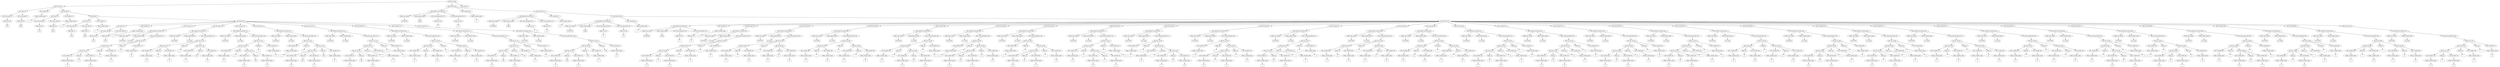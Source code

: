 /*
 * AST in dot format generated by phc -- the PHP compiler
 */

digraph AST {
node_0 [label="AST_php_script"];
node_1 [label="AST_foreach (3)"];
node_2 [label="AST_array (3)"];
node_3 [label="AST_array_elem (3)"];
node_4 [label="Token_bool (3)"];
node_5 [label="true", shape=box]
node_4 -> node_5;
node_3 -> node_4;
node_6 [label="AST_array_elem (3)"];
node_7 [label="Token_bool (3)"];
node_8 [label="false", shape=box]
node_7 -> node_8;
node_6 -> node_7;
node_2 -> node_6;
node_2 -> node_3;
node_9 [label="AST_variable (3)"];
node_10 [label="Token_variable_name"];
node_11 [label="a", shape=box]
node_10 -> node_11;
node_9 -> node_10;
node_12 [label="AST_foreach (5)"];
node_13 [label="AST_array (5)"];
node_14 [label="AST_array_elem (5)"];
node_15 [label="Token_bool (5)"];
node_16 [label="true", shape=box]
node_15 -> node_16;
node_14 -> node_15;
node_17 [label="AST_array_elem (5)"];
node_18 [label="Token_bool (5)"];
node_19 [label="false", shape=box]
node_18 -> node_19;
node_17 -> node_18;
node_13 -> node_17;
node_13 -> node_14;
node_20 [label="AST_variable (5)"];
node_21 [label="Token_variable_name"];
node_22 [label="b", shape=box]
node_21 -> node_22;
node_20 -> node_21;
node_23 [label="AST_foreach (7)"];
node_24 [label="AST_array (7)"];
node_25 [label="AST_array_elem (7)"];
node_26 [label="Token_bool (7)"];
node_27 [label="true", shape=box]
node_26 -> node_27;
node_25 -> node_26;
node_28 [label="AST_array_elem (7)"];
node_29 [label="Token_bool (7)"];
node_30 [label="false", shape=box]
node_29 -> node_30;
node_28 -> node_29;
node_24 -> node_28;
node_24 -> node_25;
node_31 [label="AST_variable (7)"];
node_32 [label="Token_variable_name"];
node_33 [label="c", shape=box]
node_32 -> node_33;
node_31 -> node_32;
node_34 [label="AST_foreach (9)"];
node_35 [label="AST_array (9)"];
node_36 [label="AST_array_elem (9)"];
node_37 [label="Token_bool (9)"];
node_38 [label="true", shape=box]
node_37 -> node_38;
node_36 -> node_37;
node_39 [label="AST_array_elem (9)"];
node_40 [label="Token_bool (9)"];
node_41 [label="false", shape=box]
node_40 -> node_41;
node_39 -> node_40;
node_35 -> node_39;
node_35 -> node_36;
node_42 [label="AST_variable (9)"];
node_43 [label="Token_variable_name"];
node_44 [label="d", shape=box]
node_43 -> node_44;
node_42 -> node_43;
node_45 [label="AST_eval_expr (11)"];
node_46 [label="AST_method_invocation (11)"];
node_47 [label="Token_class_name"];
node_48 [label="%STDLIB%", shape=box]
node_47 -> node_48;
node_49 [label="Token_method_name"];
node_50 [label="var_dump", shape=box]
node_49 -> node_50;
node_51 [label="AST_actual_parameter (11)"];
node_52 [label="AST_bin_op (11)"];
node_53 [label="AST_bin_op (11)"];
node_54 [label="AST_bin_op (11)"];
node_55 [label="AST_variable (11)"];
node_56 [label="Token_variable_name"];
node_57 [label="a", shape=box]
node_56 -> node_57;
node_55 -> node_56;
node_58 [label="Token_op"];
node_59 [label="||", shape=box]
node_58 -> node_59;
node_60 [label="AST_variable (11)"];
node_61 [label="Token_variable_name"];
node_62 [label="b", shape=box]
node_61 -> node_62;
node_60 -> node_61;
node_54 -> node_60;
node_54 -> node_58;
node_54 -> node_55;
node_63 [label="Token_op"];
node_64 [label="||", shape=box]
node_63 -> node_64;
node_65 [label="AST_variable (11)"];
node_66 [label="Token_variable_name"];
node_67 [label="c", shape=box]
node_66 -> node_67;
node_65 -> node_66;
node_53 -> node_65;
node_53 -> node_63;
node_53 -> node_54;
node_68 [label="Token_op"];
node_69 [label="||", shape=box]
node_68 -> node_69;
node_70 [label="AST_variable (11)"];
node_71 [label="Token_variable_name"];
node_72 [label="d", shape=box]
node_71 -> node_72;
node_70 -> node_71;
node_52 -> node_70;
node_52 -> node_68;
node_52 -> node_53;
node_51 -> node_52;
node_46 -> node_51;
node_46 -> node_49;
node_46 -> node_47;
node_45 -> node_46;
node_73 [label="AST_eval_expr (12)"];
node_74 [label="AST_method_invocation (12)"];
node_75 [label="Token_class_name"];
node_76 [label="%STDLIB%", shape=box]
node_75 -> node_76;
node_77 [label="Token_method_name"];
node_78 [label="var_dump", shape=box]
node_77 -> node_78;
node_79 [label="AST_actual_parameter (12)"];
node_80 [label="AST_bin_op (12)"];
node_81 [label="AST_bin_op (12)"];
node_82 [label="AST_variable (12)"];
node_83 [label="Token_variable_name"];
node_84 [label="a", shape=box]
node_83 -> node_84;
node_82 -> node_83;
node_85 [label="Token_op"];
node_86 [label="||", shape=box]
node_85 -> node_86;
node_87 [label="AST_variable (12)"];
node_88 [label="Token_variable_name"];
node_89 [label="b", shape=box]
node_88 -> node_89;
node_87 -> node_88;
node_81 -> node_87;
node_81 -> node_85;
node_81 -> node_82;
node_90 [label="Token_op"];
node_91 [label="||", shape=box]
node_90 -> node_91;
node_92 [label="AST_bin_op (12)"];
node_93 [label="AST_variable (12)"];
node_94 [label="Token_variable_name"];
node_95 [label="c", shape=box]
node_94 -> node_95;
node_93 -> node_94;
node_96 [label="Token_op"];
node_97 [label="&&", shape=box]
node_96 -> node_97;
node_98 [label="AST_variable (12)"];
node_99 [label="Token_variable_name"];
node_100 [label="d", shape=box]
node_99 -> node_100;
node_98 -> node_99;
node_92 -> node_98;
node_92 -> node_96;
node_92 -> node_93;
node_80 -> node_92;
node_80 -> node_90;
node_80 -> node_81;
node_79 -> node_80;
node_74 -> node_79;
node_74 -> node_77;
node_74 -> node_75;
node_73 -> node_74;
node_101 [label="AST_eval_expr (13)"];
node_102 [label="AST_method_invocation (13)"];
node_103 [label="Token_class_name"];
node_104 [label="%STDLIB%", shape=box]
node_103 -> node_104;
node_105 [label="Token_method_name"];
node_106 [label="var_dump", shape=box]
node_105 -> node_106;
node_107 [label="AST_actual_parameter (13)"];
node_108 [label="AST_bin_op (13)"];
node_109 [label="AST_bin_op (13)"];
node_110 [label="AST_variable (13)"];
node_111 [label="Token_variable_name"];
node_112 [label="a", shape=box]
node_111 -> node_112;
node_110 -> node_111;
node_113 [label="Token_op"];
node_114 [label="||", shape=box]
node_113 -> node_114;
node_115 [label="AST_bin_op (13)"];
node_116 [label="AST_variable (13)"];
node_117 [label="Token_variable_name"];
node_118 [label="b", shape=box]
node_117 -> node_118;
node_116 -> node_117;
node_119 [label="Token_op"];
node_120 [label="&&", shape=box]
node_119 -> node_120;
node_121 [label="AST_variable (13)"];
node_122 [label="Token_variable_name"];
node_123 [label="c", shape=box]
node_122 -> node_123;
node_121 -> node_122;
node_115 -> node_121;
node_115 -> node_119;
node_115 -> node_116;
node_109 -> node_115;
node_109 -> node_113;
node_109 -> node_110;
node_124 [label="Token_op"];
node_125 [label="||", shape=box]
node_124 -> node_125;
node_126 [label="AST_variable (13)"];
node_127 [label="Token_variable_name"];
node_128 [label="d", shape=box]
node_127 -> node_128;
node_126 -> node_127;
node_108 -> node_126;
node_108 -> node_124;
node_108 -> node_109;
node_107 -> node_108;
node_102 -> node_107;
node_102 -> node_105;
node_102 -> node_103;
node_101 -> node_102;
node_129 [label="AST_eval_expr (14)"];
node_130 [label="AST_method_invocation (14)"];
node_131 [label="Token_class_name"];
node_132 [label="%STDLIB%", shape=box]
node_131 -> node_132;
node_133 [label="Token_method_name"];
node_134 [label="var_dump", shape=box]
node_133 -> node_134;
node_135 [label="AST_actual_parameter (14)"];
node_136 [label="AST_bin_op (14)"];
node_137 [label="AST_variable (14)"];
node_138 [label="Token_variable_name"];
node_139 [label="a", shape=box]
node_138 -> node_139;
node_137 -> node_138;
node_140 [label="Token_op"];
node_141 [label="||", shape=box]
node_140 -> node_141;
node_142 [label="AST_bin_op (14)"];
node_143 [label="AST_bin_op (14)"];
node_144 [label="AST_variable (14)"];
node_145 [label="Token_variable_name"];
node_146 [label="b", shape=box]
node_145 -> node_146;
node_144 -> node_145;
node_147 [label="Token_op"];
node_148 [label="&&", shape=box]
node_147 -> node_148;
node_149 [label="AST_variable (14)"];
node_150 [label="Token_variable_name"];
node_151 [label="c", shape=box]
node_150 -> node_151;
node_149 -> node_150;
node_143 -> node_149;
node_143 -> node_147;
node_143 -> node_144;
node_152 [label="Token_op"];
node_153 [label="&&", shape=box]
node_152 -> node_153;
node_154 [label="AST_variable (14)"];
node_155 [label="Token_variable_name"];
node_156 [label="d", shape=box]
node_155 -> node_156;
node_154 -> node_155;
node_142 -> node_154;
node_142 -> node_152;
node_142 -> node_143;
node_136 -> node_142;
node_136 -> node_140;
node_136 -> node_137;
node_135 -> node_136;
node_130 -> node_135;
node_130 -> node_133;
node_130 -> node_131;
node_129 -> node_130;
node_157 [label="AST_eval_expr (15)"];
node_158 [label="AST_method_invocation (15)"];
node_159 [label="Token_class_name"];
node_160 [label="%STDLIB%", shape=box]
node_159 -> node_160;
node_161 [label="Token_method_name"];
node_162 [label="var_dump", shape=box]
node_161 -> node_162;
node_163 [label="AST_actual_parameter (15)"];
node_164 [label="AST_bin_op (15)"];
node_165 [label="AST_bin_op (15)"];
node_166 [label="AST_bin_op (15)"];
node_167 [label="AST_variable (15)"];
node_168 [label="Token_variable_name"];
node_169 [label="a", shape=box]
node_168 -> node_169;
node_167 -> node_168;
node_170 [label="Token_op"];
node_171 [label="&&", shape=box]
node_170 -> node_171;
node_172 [label="AST_variable (15)"];
node_173 [label="Token_variable_name"];
node_174 [label="b", shape=box]
node_173 -> node_174;
node_172 -> node_173;
node_166 -> node_172;
node_166 -> node_170;
node_166 -> node_167;
node_175 [label="Token_op"];
node_176 [label="||", shape=box]
node_175 -> node_176;
node_177 [label="AST_variable (15)"];
node_178 [label="Token_variable_name"];
node_179 [label="c", shape=box]
node_178 -> node_179;
node_177 -> node_178;
node_165 -> node_177;
node_165 -> node_175;
node_165 -> node_166;
node_180 [label="Token_op"];
node_181 [label="||", shape=box]
node_180 -> node_181;
node_182 [label="AST_variable (15)"];
node_183 [label="Token_variable_name"];
node_184 [label="d", shape=box]
node_183 -> node_184;
node_182 -> node_183;
node_164 -> node_182;
node_164 -> node_180;
node_164 -> node_165;
node_163 -> node_164;
node_158 -> node_163;
node_158 -> node_161;
node_158 -> node_159;
node_157 -> node_158;
node_185 [label="AST_eval_expr (16)"];
node_186 [label="AST_method_invocation (16)"];
node_187 [label="Token_class_name"];
node_188 [label="%STDLIB%", shape=box]
node_187 -> node_188;
node_189 [label="Token_method_name"];
node_190 [label="var_dump", shape=box]
node_189 -> node_190;
node_191 [label="AST_actual_parameter (16)"];
node_192 [label="AST_bin_op (16)"];
node_193 [label="AST_bin_op (16)"];
node_194 [label="AST_variable (16)"];
node_195 [label="Token_variable_name"];
node_196 [label="a", shape=box]
node_195 -> node_196;
node_194 -> node_195;
node_197 [label="Token_op"];
node_198 [label="&&", shape=box]
node_197 -> node_198;
node_199 [label="AST_variable (16)"];
node_200 [label="Token_variable_name"];
node_201 [label="b", shape=box]
node_200 -> node_201;
node_199 -> node_200;
node_193 -> node_199;
node_193 -> node_197;
node_193 -> node_194;
node_202 [label="Token_op"];
node_203 [label="||", shape=box]
node_202 -> node_203;
node_204 [label="AST_bin_op (16)"];
node_205 [label="AST_variable (16)"];
node_206 [label="Token_variable_name"];
node_207 [label="c", shape=box]
node_206 -> node_207;
node_205 -> node_206;
node_208 [label="Token_op"];
node_209 [label="&&", shape=box]
node_208 -> node_209;
node_210 [label="AST_variable (16)"];
node_211 [label="Token_variable_name"];
node_212 [label="d", shape=box]
node_211 -> node_212;
node_210 -> node_211;
node_204 -> node_210;
node_204 -> node_208;
node_204 -> node_205;
node_192 -> node_204;
node_192 -> node_202;
node_192 -> node_193;
node_191 -> node_192;
node_186 -> node_191;
node_186 -> node_189;
node_186 -> node_187;
node_185 -> node_186;
node_213 [label="AST_eval_expr (17)"];
node_214 [label="AST_method_invocation (17)"];
node_215 [label="Token_class_name"];
node_216 [label="%STDLIB%", shape=box]
node_215 -> node_216;
node_217 [label="Token_method_name"];
node_218 [label="var_dump", shape=box]
node_217 -> node_218;
node_219 [label="AST_actual_parameter (17)"];
node_220 [label="AST_bin_op (17)"];
node_221 [label="AST_bin_op (17)"];
node_222 [label="AST_bin_op (17)"];
node_223 [label="AST_variable (17)"];
node_224 [label="Token_variable_name"];
node_225 [label="a", shape=box]
node_224 -> node_225;
node_223 -> node_224;
node_226 [label="Token_op"];
node_227 [label="&&", shape=box]
node_226 -> node_227;
node_228 [label="AST_variable (17)"];
node_229 [label="Token_variable_name"];
node_230 [label="b", shape=box]
node_229 -> node_230;
node_228 -> node_229;
node_222 -> node_228;
node_222 -> node_226;
node_222 -> node_223;
node_231 [label="Token_op"];
node_232 [label="&&", shape=box]
node_231 -> node_232;
node_233 [label="AST_variable (17)"];
node_234 [label="Token_variable_name"];
node_235 [label="c", shape=box]
node_234 -> node_235;
node_233 -> node_234;
node_221 -> node_233;
node_221 -> node_231;
node_221 -> node_222;
node_236 [label="Token_op"];
node_237 [label="||", shape=box]
node_236 -> node_237;
node_238 [label="AST_variable (17)"];
node_239 [label="Token_variable_name"];
node_240 [label="d", shape=box]
node_239 -> node_240;
node_238 -> node_239;
node_220 -> node_238;
node_220 -> node_236;
node_220 -> node_221;
node_219 -> node_220;
node_214 -> node_219;
node_214 -> node_217;
node_214 -> node_215;
node_213 -> node_214;
node_241 [label="AST_eval_expr (18)"];
node_242 [label="AST_method_invocation (18)"];
node_243 [label="Token_class_name"];
node_244 [label="%STDLIB%", shape=box]
node_243 -> node_244;
node_245 [label="Token_method_name"];
node_246 [label="var_dump", shape=box]
node_245 -> node_246;
node_247 [label="AST_actual_parameter (18)"];
node_248 [label="AST_bin_op (18)"];
node_249 [label="AST_bin_op (18)"];
node_250 [label="AST_bin_op (18)"];
node_251 [label="AST_variable (18)"];
node_252 [label="Token_variable_name"];
node_253 [label="a", shape=box]
node_252 -> node_253;
node_251 -> node_252;
node_254 [label="Token_op"];
node_255 [label="&&", shape=box]
node_254 -> node_255;
node_256 [label="AST_variable (18)"];
node_257 [label="Token_variable_name"];
node_258 [label="b", shape=box]
node_257 -> node_258;
node_256 -> node_257;
node_250 -> node_256;
node_250 -> node_254;
node_250 -> node_251;
node_259 [label="Token_op"];
node_260 [label="&&", shape=box]
node_259 -> node_260;
node_261 [label="AST_variable (18)"];
node_262 [label="Token_variable_name"];
node_263 [label="c", shape=box]
node_262 -> node_263;
node_261 -> node_262;
node_249 -> node_261;
node_249 -> node_259;
node_249 -> node_250;
node_264 [label="Token_op"];
node_265 [label="&&", shape=box]
node_264 -> node_265;
node_266 [label="AST_variable (18)"];
node_267 [label="Token_variable_name"];
node_268 [label="d", shape=box]
node_267 -> node_268;
node_266 -> node_267;
node_248 -> node_266;
node_248 -> node_264;
node_248 -> node_249;
node_247 -> node_248;
node_242 -> node_247;
node_242 -> node_245;
node_242 -> node_243;
node_241 -> node_242;
node_34 -> node_241;
node_34 -> node_213;
node_34 -> node_185;
node_34 -> node_157;
node_34 -> node_129;
node_34 -> node_101;
node_34 -> node_73;
node_34 -> node_45;
node_34 -> node_42;
node_34 -> node_35;
node_23 -> node_34;
node_23 -> node_31;
node_23 -> node_24;
node_12 -> node_23;
node_12 -> node_20;
node_12 -> node_13;
node_1 -> node_12;
node_1 -> node_9;
node_1 -> node_2;
node_269 [label="AST_foreach (25)"];
node_270 [label="AST_method_invocation (25)"];
node_271 [label="Token_class_name"];
node_272 [label="%STDLIB%", shape=box]
node_271 -> node_272;
node_273 [label="Token_method_name"];
node_274 [label="range", shape=box]
node_273 -> node_274;
node_275 [label="AST_actual_parameter (25)"];
node_276 [label="Token_int (25)"];
node_277 [label="0", shape=box]
node_276 -> node_277;
node_275 -> node_276;
node_278 [label="AST_actual_parameter (25)"];
node_279 [label="Token_int (25)"];
node_280 [label="15", shape=box]
node_279 -> node_280;
node_278 -> node_279;
node_270 -> node_278;
node_270 -> node_275;
node_270 -> node_273;
node_270 -> node_271;
node_281 [label="AST_variable (25)"];
node_282 [label="Token_variable_name"];
node_283 [label="a", shape=box]
node_282 -> node_283;
node_281 -> node_282;
node_284 [label="AST_foreach (27)"];
node_285 [label="AST_method_invocation (27)"];
node_286 [label="Token_class_name"];
node_287 [label="%STDLIB%", shape=box]
node_286 -> node_287;
node_288 [label="Token_method_name"];
node_289 [label="range", shape=box]
node_288 -> node_289;
node_290 [label="AST_actual_parameter (27)"];
node_291 [label="Token_int (27)"];
node_292 [label="0", shape=box]
node_291 -> node_292;
node_290 -> node_291;
node_293 [label="AST_actual_parameter (27)"];
node_294 [label="Token_int (27)"];
node_295 [label="15", shape=box]
node_294 -> node_295;
node_293 -> node_294;
node_285 -> node_293;
node_285 -> node_290;
node_285 -> node_288;
node_285 -> node_286;
node_296 [label="AST_variable (27)"];
node_297 [label="Token_variable_name"];
node_298 [label="b", shape=box]
node_297 -> node_298;
node_296 -> node_297;
node_299 [label="AST_foreach (29)"];
node_300 [label="AST_method_invocation (29)"];
node_301 [label="Token_class_name"];
node_302 [label="%STDLIB%", shape=box]
node_301 -> node_302;
node_303 [label="Token_method_name"];
node_304 [label="range", shape=box]
node_303 -> node_304;
node_305 [label="AST_actual_parameter (29)"];
node_306 [label="Token_int (29)"];
node_307 [label="0", shape=box]
node_306 -> node_307;
node_305 -> node_306;
node_308 [label="AST_actual_parameter (29)"];
node_309 [label="Token_int (29)"];
node_310 [label="15", shape=box]
node_309 -> node_310;
node_308 -> node_309;
node_300 -> node_308;
node_300 -> node_305;
node_300 -> node_303;
node_300 -> node_301;
node_311 [label="AST_variable (29)"];
node_312 [label="Token_variable_name"];
node_313 [label="c", shape=box]
node_312 -> node_313;
node_311 -> node_312;
node_314 [label="AST_foreach (31)"];
node_315 [label="AST_method_invocation (31)"];
node_316 [label="Token_class_name"];
node_317 [label="%STDLIB%", shape=box]
node_316 -> node_317;
node_318 [label="Token_method_name"];
node_319 [label="range", shape=box]
node_318 -> node_319;
node_320 [label="AST_actual_parameter (31)"];
node_321 [label="Token_int (31)"];
node_322 [label="0", shape=box]
node_321 -> node_322;
node_320 -> node_321;
node_323 [label="AST_actual_parameter (31)"];
node_324 [label="Token_int (31)"];
node_325 [label="15", shape=box]
node_324 -> node_325;
node_323 -> node_324;
node_315 -> node_323;
node_315 -> node_320;
node_315 -> node_318;
node_315 -> node_316;
node_326 [label="AST_variable (31)"];
node_327 [label="Token_variable_name"];
node_328 [label="d", shape=box]
node_327 -> node_328;
node_326 -> node_327;
node_329 [label="AST_eval_expr (34)"];
node_330 [label="AST_method_invocation (34)"];
node_331 [label="Token_class_name"];
node_332 [label="%STDLIB%", shape=box]
node_331 -> node_332;
node_333 [label="Token_method_name"];
node_334 [label="var_dump", shape=box]
node_333 -> node_334;
node_335 [label="AST_actual_parameter (34)"];
node_336 [label="AST_bin_op (34)"];
node_337 [label="AST_bin_op (34)"];
node_338 [label="AST_bin_op (34)"];
node_339 [label="AST_variable (34)"];
node_340 [label="Token_variable_name"];
node_341 [label="a", shape=box]
node_340 -> node_341;
node_339 -> node_340;
node_342 [label="Token_op"];
node_343 [label="|", shape=box]
node_342 -> node_343;
node_344 [label="AST_variable (34)"];
node_345 [label="Token_variable_name"];
node_346 [label="b", shape=box]
node_345 -> node_346;
node_344 -> node_345;
node_338 -> node_344;
node_338 -> node_342;
node_338 -> node_339;
node_347 [label="Token_op"];
node_348 [label="|", shape=box]
node_347 -> node_348;
node_349 [label="AST_variable (34)"];
node_350 [label="Token_variable_name"];
node_351 [label="c", shape=box]
node_350 -> node_351;
node_349 -> node_350;
node_337 -> node_349;
node_337 -> node_347;
node_337 -> node_338;
node_352 [label="Token_op"];
node_353 [label="|", shape=box]
node_352 -> node_353;
node_354 [label="AST_variable (34)"];
node_355 [label="Token_variable_name"];
node_356 [label="d", shape=box]
node_355 -> node_356;
node_354 -> node_355;
node_336 -> node_354;
node_336 -> node_352;
node_336 -> node_337;
node_335 -> node_336;
node_330 -> node_335;
node_330 -> node_333;
node_330 -> node_331;
node_329 -> node_330;
node_357 [label="AST_eval_expr (35)"];
node_358 [label="AST_method_invocation (35)"];
node_359 [label="Token_class_name"];
node_360 [label="%STDLIB%", shape=box]
node_359 -> node_360;
node_361 [label="Token_method_name"];
node_362 [label="var_dump", shape=box]
node_361 -> node_362;
node_363 [label="AST_actual_parameter (35)"];
node_364 [label="AST_bin_op (35)"];
node_365 [label="AST_bin_op (35)"];
node_366 [label="AST_variable (35)"];
node_367 [label="Token_variable_name"];
node_368 [label="a", shape=box]
node_367 -> node_368;
node_366 -> node_367;
node_369 [label="Token_op"];
node_370 [label="|", shape=box]
node_369 -> node_370;
node_371 [label="AST_variable (35)"];
node_372 [label="Token_variable_name"];
node_373 [label="b", shape=box]
node_372 -> node_373;
node_371 -> node_372;
node_365 -> node_371;
node_365 -> node_369;
node_365 -> node_366;
node_374 [label="Token_op"];
node_375 [label="|", shape=box]
node_374 -> node_375;
node_376 [label="AST_bin_op (35)"];
node_377 [label="AST_variable (35)"];
node_378 [label="Token_variable_name"];
node_379 [label="c", shape=box]
node_378 -> node_379;
node_377 -> node_378;
node_380 [label="Token_op"];
node_381 [label="&", shape=box]
node_380 -> node_381;
node_382 [label="AST_variable (35)"];
node_383 [label="Token_variable_name"];
node_384 [label="d", shape=box]
node_383 -> node_384;
node_382 -> node_383;
node_376 -> node_382;
node_376 -> node_380;
node_376 -> node_377;
node_364 -> node_376;
node_364 -> node_374;
node_364 -> node_365;
node_363 -> node_364;
node_358 -> node_363;
node_358 -> node_361;
node_358 -> node_359;
node_357 -> node_358;
node_385 [label="AST_eval_expr (36)"];
node_386 [label="AST_method_invocation (36)"];
node_387 [label="Token_class_name"];
node_388 [label="%STDLIB%", shape=box]
node_387 -> node_388;
node_389 [label="Token_method_name"];
node_390 [label="var_dump", shape=box]
node_389 -> node_390;
node_391 [label="AST_actual_parameter (36)"];
node_392 [label="AST_bin_op (36)"];
node_393 [label="AST_bin_op (36)"];
node_394 [label="AST_variable (36)"];
node_395 [label="Token_variable_name"];
node_396 [label="a", shape=box]
node_395 -> node_396;
node_394 -> node_395;
node_397 [label="Token_op"];
node_398 [label="|", shape=box]
node_397 -> node_398;
node_399 [label="AST_variable (36)"];
node_400 [label="Token_variable_name"];
node_401 [label="b", shape=box]
node_400 -> node_401;
node_399 -> node_400;
node_393 -> node_399;
node_393 -> node_397;
node_393 -> node_394;
node_402 [label="Token_op"];
node_403 [label="|", shape=box]
node_402 -> node_403;
node_404 [label="AST_bin_op (36)"];
node_405 [label="AST_variable (36)"];
node_406 [label="Token_variable_name"];
node_407 [label="c", shape=box]
node_406 -> node_407;
node_405 -> node_406;
node_408 [label="Token_op"];
node_409 [label="^", shape=box]
node_408 -> node_409;
node_410 [label="AST_variable (36)"];
node_411 [label="Token_variable_name"];
node_412 [label="d", shape=box]
node_411 -> node_412;
node_410 -> node_411;
node_404 -> node_410;
node_404 -> node_408;
node_404 -> node_405;
node_392 -> node_404;
node_392 -> node_402;
node_392 -> node_393;
node_391 -> node_392;
node_386 -> node_391;
node_386 -> node_389;
node_386 -> node_387;
node_385 -> node_386;
node_413 [label="AST_eval_expr (38)"];
node_414 [label="AST_method_invocation (38)"];
node_415 [label="Token_class_name"];
node_416 [label="%STDLIB%", shape=box]
node_415 -> node_416;
node_417 [label="Token_method_name"];
node_418 [label="var_dump", shape=box]
node_417 -> node_418;
node_419 [label="AST_actual_parameter (38)"];
node_420 [label="AST_bin_op (38)"];
node_421 [label="AST_bin_op (38)"];
node_422 [label="AST_variable (38)"];
node_423 [label="Token_variable_name"];
node_424 [label="a", shape=box]
node_423 -> node_424;
node_422 -> node_423;
node_425 [label="Token_op"];
node_426 [label="|", shape=box]
node_425 -> node_426;
node_427 [label="AST_bin_op (38)"];
node_428 [label="AST_variable (38)"];
node_429 [label="Token_variable_name"];
node_430 [label="b", shape=box]
node_429 -> node_430;
node_428 -> node_429;
node_431 [label="Token_op"];
node_432 [label="&", shape=box]
node_431 -> node_432;
node_433 [label="AST_variable (38)"];
node_434 [label="Token_variable_name"];
node_435 [label="c", shape=box]
node_434 -> node_435;
node_433 -> node_434;
node_427 -> node_433;
node_427 -> node_431;
node_427 -> node_428;
node_421 -> node_427;
node_421 -> node_425;
node_421 -> node_422;
node_436 [label="Token_op"];
node_437 [label="|", shape=box]
node_436 -> node_437;
node_438 [label="AST_variable (38)"];
node_439 [label="Token_variable_name"];
node_440 [label="d", shape=box]
node_439 -> node_440;
node_438 -> node_439;
node_420 -> node_438;
node_420 -> node_436;
node_420 -> node_421;
node_419 -> node_420;
node_414 -> node_419;
node_414 -> node_417;
node_414 -> node_415;
node_413 -> node_414;
node_441 [label="AST_eval_expr (39)"];
node_442 [label="AST_method_invocation (39)"];
node_443 [label="Token_class_name"];
node_444 [label="%STDLIB%", shape=box]
node_443 -> node_444;
node_445 [label="Token_method_name"];
node_446 [label="var_dump", shape=box]
node_445 -> node_446;
node_447 [label="AST_actual_parameter (39)"];
node_448 [label="AST_bin_op (39)"];
node_449 [label="AST_variable (39)"];
node_450 [label="Token_variable_name"];
node_451 [label="a", shape=box]
node_450 -> node_451;
node_449 -> node_450;
node_452 [label="Token_op"];
node_453 [label="|", shape=box]
node_452 -> node_453;
node_454 [label="AST_bin_op (39)"];
node_455 [label="AST_bin_op (39)"];
node_456 [label="AST_variable (39)"];
node_457 [label="Token_variable_name"];
node_458 [label="b", shape=box]
node_457 -> node_458;
node_456 -> node_457;
node_459 [label="Token_op"];
node_460 [label="&", shape=box]
node_459 -> node_460;
node_461 [label="AST_variable (39)"];
node_462 [label="Token_variable_name"];
node_463 [label="c", shape=box]
node_462 -> node_463;
node_461 -> node_462;
node_455 -> node_461;
node_455 -> node_459;
node_455 -> node_456;
node_464 [label="Token_op"];
node_465 [label="&", shape=box]
node_464 -> node_465;
node_466 [label="AST_variable (39)"];
node_467 [label="Token_variable_name"];
node_468 [label="d", shape=box]
node_467 -> node_468;
node_466 -> node_467;
node_454 -> node_466;
node_454 -> node_464;
node_454 -> node_455;
node_448 -> node_454;
node_448 -> node_452;
node_448 -> node_449;
node_447 -> node_448;
node_442 -> node_447;
node_442 -> node_445;
node_442 -> node_443;
node_441 -> node_442;
node_469 [label="AST_eval_expr (40)"];
node_470 [label="AST_method_invocation (40)"];
node_471 [label="Token_class_name"];
node_472 [label="%STDLIB%", shape=box]
node_471 -> node_472;
node_473 [label="Token_method_name"];
node_474 [label="var_dump", shape=box]
node_473 -> node_474;
node_475 [label="AST_actual_parameter (40)"];
node_476 [label="AST_bin_op (40)"];
node_477 [label="AST_variable (40)"];
node_478 [label="Token_variable_name"];
node_479 [label="a", shape=box]
node_478 -> node_479;
node_477 -> node_478;
node_480 [label="Token_op"];
node_481 [label="|", shape=box]
node_480 -> node_481;
node_482 [label="AST_bin_op (40)"];
node_483 [label="AST_bin_op (40)"];
node_484 [label="AST_variable (40)"];
node_485 [label="Token_variable_name"];
node_486 [label="b", shape=box]
node_485 -> node_486;
node_484 -> node_485;
node_487 [label="Token_op"];
node_488 [label="&", shape=box]
node_487 -> node_488;
node_489 [label="AST_variable (40)"];
node_490 [label="Token_variable_name"];
node_491 [label="c", shape=box]
node_490 -> node_491;
node_489 -> node_490;
node_483 -> node_489;
node_483 -> node_487;
node_483 -> node_484;
node_492 [label="Token_op"];
node_493 [label="^", shape=box]
node_492 -> node_493;
node_494 [label="AST_variable (40)"];
node_495 [label="Token_variable_name"];
node_496 [label="d", shape=box]
node_495 -> node_496;
node_494 -> node_495;
node_482 -> node_494;
node_482 -> node_492;
node_482 -> node_483;
node_476 -> node_482;
node_476 -> node_480;
node_476 -> node_477;
node_475 -> node_476;
node_470 -> node_475;
node_470 -> node_473;
node_470 -> node_471;
node_469 -> node_470;
node_497 [label="AST_eval_expr (41)"];
node_498 [label="AST_method_invocation (41)"];
node_499 [label="Token_class_name"];
node_500 [label="%STDLIB%", shape=box]
node_499 -> node_500;
node_501 [label="Token_method_name"];
node_502 [label="var_dump", shape=box]
node_501 -> node_502;
node_503 [label="AST_actual_parameter (41)"];
node_504 [label="AST_bin_op (41)"];
node_505 [label="AST_bin_op (41)"];
node_506 [label="AST_variable (41)"];
node_507 [label="Token_variable_name"];
node_508 [label="a", shape=box]
node_507 -> node_508;
node_506 -> node_507;
node_509 [label="Token_op"];
node_510 [label="|", shape=box]
node_509 -> node_510;
node_511 [label="AST_bin_op (41)"];
node_512 [label="AST_variable (41)"];
node_513 [label="Token_variable_name"];
node_514 [label="b", shape=box]
node_513 -> node_514;
node_512 -> node_513;
node_515 [label="Token_op"];
node_516 [label="^", shape=box]
node_515 -> node_516;
node_517 [label="AST_variable (41)"];
node_518 [label="Token_variable_name"];
node_519 [label="c", shape=box]
node_518 -> node_519;
node_517 -> node_518;
node_511 -> node_517;
node_511 -> node_515;
node_511 -> node_512;
node_505 -> node_511;
node_505 -> node_509;
node_505 -> node_506;
node_520 [label="Token_op"];
node_521 [label="|", shape=box]
node_520 -> node_521;
node_522 [label="AST_variable (41)"];
node_523 [label="Token_variable_name"];
node_524 [label="d", shape=box]
node_523 -> node_524;
node_522 -> node_523;
node_504 -> node_522;
node_504 -> node_520;
node_504 -> node_505;
node_503 -> node_504;
node_498 -> node_503;
node_498 -> node_501;
node_498 -> node_499;
node_497 -> node_498;
node_525 [label="AST_eval_expr (42)"];
node_526 [label="AST_method_invocation (42)"];
node_527 [label="Token_class_name"];
node_528 [label="%STDLIB%", shape=box]
node_527 -> node_528;
node_529 [label="Token_method_name"];
node_530 [label="var_dump", shape=box]
node_529 -> node_530;
node_531 [label="AST_actual_parameter (42)"];
node_532 [label="AST_bin_op (42)"];
node_533 [label="AST_variable (42)"];
node_534 [label="Token_variable_name"];
node_535 [label="a", shape=box]
node_534 -> node_535;
node_533 -> node_534;
node_536 [label="Token_op"];
node_537 [label="|", shape=box]
node_536 -> node_537;
node_538 [label="AST_bin_op (42)"];
node_539 [label="AST_variable (42)"];
node_540 [label="Token_variable_name"];
node_541 [label="b", shape=box]
node_540 -> node_541;
node_539 -> node_540;
node_542 [label="Token_op"];
node_543 [label="^", shape=box]
node_542 -> node_543;
node_544 [label="AST_bin_op (42)"];
node_545 [label="AST_variable (42)"];
node_546 [label="Token_variable_name"];
node_547 [label="c", shape=box]
node_546 -> node_547;
node_545 -> node_546;
node_548 [label="Token_op"];
node_549 [label="&", shape=box]
node_548 -> node_549;
node_550 [label="AST_variable (42)"];
node_551 [label="Token_variable_name"];
node_552 [label="d", shape=box]
node_551 -> node_552;
node_550 -> node_551;
node_544 -> node_550;
node_544 -> node_548;
node_544 -> node_545;
node_538 -> node_544;
node_538 -> node_542;
node_538 -> node_539;
node_532 -> node_538;
node_532 -> node_536;
node_532 -> node_533;
node_531 -> node_532;
node_526 -> node_531;
node_526 -> node_529;
node_526 -> node_527;
node_525 -> node_526;
node_553 [label="AST_eval_expr (43)"];
node_554 [label="AST_method_invocation (43)"];
node_555 [label="Token_class_name"];
node_556 [label="%STDLIB%", shape=box]
node_555 -> node_556;
node_557 [label="Token_method_name"];
node_558 [label="var_dump", shape=box]
node_557 -> node_558;
node_559 [label="AST_actual_parameter (43)"];
node_560 [label="AST_bin_op (43)"];
node_561 [label="AST_variable (43)"];
node_562 [label="Token_variable_name"];
node_563 [label="a", shape=box]
node_562 -> node_563;
node_561 -> node_562;
node_564 [label="Token_op"];
node_565 [label="|", shape=box]
node_564 -> node_565;
node_566 [label="AST_bin_op (43)"];
node_567 [label="AST_bin_op (43)"];
node_568 [label="AST_variable (43)"];
node_569 [label="Token_variable_name"];
node_570 [label="b", shape=box]
node_569 -> node_570;
node_568 -> node_569;
node_571 [label="Token_op"];
node_572 [label="^", shape=box]
node_571 -> node_572;
node_573 [label="AST_variable (43)"];
node_574 [label="Token_variable_name"];
node_575 [label="c", shape=box]
node_574 -> node_575;
node_573 -> node_574;
node_567 -> node_573;
node_567 -> node_571;
node_567 -> node_568;
node_576 [label="Token_op"];
node_577 [label="^", shape=box]
node_576 -> node_577;
node_578 [label="AST_variable (43)"];
node_579 [label="Token_variable_name"];
node_580 [label="d", shape=box]
node_579 -> node_580;
node_578 -> node_579;
node_566 -> node_578;
node_566 -> node_576;
node_566 -> node_567;
node_560 -> node_566;
node_560 -> node_564;
node_560 -> node_561;
node_559 -> node_560;
node_554 -> node_559;
node_554 -> node_557;
node_554 -> node_555;
node_553 -> node_554;
node_581 [label="AST_eval_expr (47)"];
node_582 [label="AST_method_invocation (47)"];
node_583 [label="Token_class_name"];
node_584 [label="%STDLIB%", shape=box]
node_583 -> node_584;
node_585 [label="Token_method_name"];
node_586 [label="var_dump", shape=box]
node_585 -> node_586;
node_587 [label="AST_actual_parameter (47)"];
node_588 [label="AST_bin_op (47)"];
node_589 [label="AST_bin_op (47)"];
node_590 [label="AST_bin_op (47)"];
node_591 [label="AST_variable (47)"];
node_592 [label="Token_variable_name"];
node_593 [label="a", shape=box]
node_592 -> node_593;
node_591 -> node_592;
node_594 [label="Token_op"];
node_595 [label="&", shape=box]
node_594 -> node_595;
node_596 [label="AST_variable (47)"];
node_597 [label="Token_variable_name"];
node_598 [label="b", shape=box]
node_597 -> node_598;
node_596 -> node_597;
node_590 -> node_596;
node_590 -> node_594;
node_590 -> node_591;
node_599 [label="Token_op"];
node_600 [label="|", shape=box]
node_599 -> node_600;
node_601 [label="AST_variable (47)"];
node_602 [label="Token_variable_name"];
node_603 [label="c", shape=box]
node_602 -> node_603;
node_601 -> node_602;
node_589 -> node_601;
node_589 -> node_599;
node_589 -> node_590;
node_604 [label="Token_op"];
node_605 [label="|", shape=box]
node_604 -> node_605;
node_606 [label="AST_variable (47)"];
node_607 [label="Token_variable_name"];
node_608 [label="d", shape=box]
node_607 -> node_608;
node_606 -> node_607;
node_588 -> node_606;
node_588 -> node_604;
node_588 -> node_589;
node_587 -> node_588;
node_582 -> node_587;
node_582 -> node_585;
node_582 -> node_583;
node_581 -> node_582;
node_609 [label="AST_eval_expr (48)"];
node_610 [label="AST_method_invocation (48)"];
node_611 [label="Token_class_name"];
node_612 [label="%STDLIB%", shape=box]
node_611 -> node_612;
node_613 [label="Token_method_name"];
node_614 [label="var_dump", shape=box]
node_613 -> node_614;
node_615 [label="AST_actual_parameter (48)"];
node_616 [label="AST_bin_op (48)"];
node_617 [label="AST_bin_op (48)"];
node_618 [label="AST_variable (48)"];
node_619 [label="Token_variable_name"];
node_620 [label="a", shape=box]
node_619 -> node_620;
node_618 -> node_619;
node_621 [label="Token_op"];
node_622 [label="&", shape=box]
node_621 -> node_622;
node_623 [label="AST_variable (48)"];
node_624 [label="Token_variable_name"];
node_625 [label="b", shape=box]
node_624 -> node_625;
node_623 -> node_624;
node_617 -> node_623;
node_617 -> node_621;
node_617 -> node_618;
node_626 [label="Token_op"];
node_627 [label="|", shape=box]
node_626 -> node_627;
node_628 [label="AST_bin_op (48)"];
node_629 [label="AST_variable (48)"];
node_630 [label="Token_variable_name"];
node_631 [label="c", shape=box]
node_630 -> node_631;
node_629 -> node_630;
node_632 [label="Token_op"];
node_633 [label="&", shape=box]
node_632 -> node_633;
node_634 [label="AST_variable (48)"];
node_635 [label="Token_variable_name"];
node_636 [label="d", shape=box]
node_635 -> node_636;
node_634 -> node_635;
node_628 -> node_634;
node_628 -> node_632;
node_628 -> node_629;
node_616 -> node_628;
node_616 -> node_626;
node_616 -> node_617;
node_615 -> node_616;
node_610 -> node_615;
node_610 -> node_613;
node_610 -> node_611;
node_609 -> node_610;
node_637 [label="AST_eval_expr (49)"];
node_638 [label="AST_method_invocation (49)"];
node_639 [label="Token_class_name"];
node_640 [label="%STDLIB%", shape=box]
node_639 -> node_640;
node_641 [label="Token_method_name"];
node_642 [label="var_dump", shape=box]
node_641 -> node_642;
node_643 [label="AST_actual_parameter (49)"];
node_644 [label="AST_bin_op (49)"];
node_645 [label="AST_bin_op (49)"];
node_646 [label="AST_variable (49)"];
node_647 [label="Token_variable_name"];
node_648 [label="a", shape=box]
node_647 -> node_648;
node_646 -> node_647;
node_649 [label="Token_op"];
node_650 [label="&", shape=box]
node_649 -> node_650;
node_651 [label="AST_variable (49)"];
node_652 [label="Token_variable_name"];
node_653 [label="b", shape=box]
node_652 -> node_653;
node_651 -> node_652;
node_645 -> node_651;
node_645 -> node_649;
node_645 -> node_646;
node_654 [label="Token_op"];
node_655 [label="|", shape=box]
node_654 -> node_655;
node_656 [label="AST_bin_op (49)"];
node_657 [label="AST_variable (49)"];
node_658 [label="Token_variable_name"];
node_659 [label="c", shape=box]
node_658 -> node_659;
node_657 -> node_658;
node_660 [label="Token_op"];
node_661 [label="^", shape=box]
node_660 -> node_661;
node_662 [label="AST_variable (49)"];
node_663 [label="Token_variable_name"];
node_664 [label="d", shape=box]
node_663 -> node_664;
node_662 -> node_663;
node_656 -> node_662;
node_656 -> node_660;
node_656 -> node_657;
node_644 -> node_656;
node_644 -> node_654;
node_644 -> node_645;
node_643 -> node_644;
node_638 -> node_643;
node_638 -> node_641;
node_638 -> node_639;
node_637 -> node_638;
node_665 [label="AST_eval_expr (51)"];
node_666 [label="AST_method_invocation (51)"];
node_667 [label="Token_class_name"];
node_668 [label="%STDLIB%", shape=box]
node_667 -> node_668;
node_669 [label="Token_method_name"];
node_670 [label="var_dump", shape=box]
node_669 -> node_670;
node_671 [label="AST_actual_parameter (51)"];
node_672 [label="AST_bin_op (51)"];
node_673 [label="AST_bin_op (51)"];
node_674 [label="AST_bin_op (51)"];
node_675 [label="AST_variable (51)"];
node_676 [label="Token_variable_name"];
node_677 [label="a", shape=box]
node_676 -> node_677;
node_675 -> node_676;
node_678 [label="Token_op"];
node_679 [label="&", shape=box]
node_678 -> node_679;
node_680 [label="AST_variable (51)"];
node_681 [label="Token_variable_name"];
node_682 [label="b", shape=box]
node_681 -> node_682;
node_680 -> node_681;
node_674 -> node_680;
node_674 -> node_678;
node_674 -> node_675;
node_683 [label="Token_op"];
node_684 [label="&", shape=box]
node_683 -> node_684;
node_685 [label="AST_variable (51)"];
node_686 [label="Token_variable_name"];
node_687 [label="c", shape=box]
node_686 -> node_687;
node_685 -> node_686;
node_673 -> node_685;
node_673 -> node_683;
node_673 -> node_674;
node_688 [label="Token_op"];
node_689 [label="|", shape=box]
node_688 -> node_689;
node_690 [label="AST_variable (51)"];
node_691 [label="Token_variable_name"];
node_692 [label="d", shape=box]
node_691 -> node_692;
node_690 -> node_691;
node_672 -> node_690;
node_672 -> node_688;
node_672 -> node_673;
node_671 -> node_672;
node_666 -> node_671;
node_666 -> node_669;
node_666 -> node_667;
node_665 -> node_666;
node_693 [label="AST_eval_expr (52)"];
node_694 [label="AST_method_invocation (52)"];
node_695 [label="Token_class_name"];
node_696 [label="%STDLIB%", shape=box]
node_695 -> node_696;
node_697 [label="Token_method_name"];
node_698 [label="var_dump", shape=box]
node_697 -> node_698;
node_699 [label="AST_actual_parameter (52)"];
node_700 [label="AST_bin_op (52)"];
node_701 [label="AST_bin_op (52)"];
node_702 [label="AST_bin_op (52)"];
node_703 [label="AST_variable (52)"];
node_704 [label="Token_variable_name"];
node_705 [label="a", shape=box]
node_704 -> node_705;
node_703 -> node_704;
node_706 [label="Token_op"];
node_707 [label="&", shape=box]
node_706 -> node_707;
node_708 [label="AST_variable (52)"];
node_709 [label="Token_variable_name"];
node_710 [label="b", shape=box]
node_709 -> node_710;
node_708 -> node_709;
node_702 -> node_708;
node_702 -> node_706;
node_702 -> node_703;
node_711 [label="Token_op"];
node_712 [label="&", shape=box]
node_711 -> node_712;
node_713 [label="AST_variable (52)"];
node_714 [label="Token_variable_name"];
node_715 [label="c", shape=box]
node_714 -> node_715;
node_713 -> node_714;
node_701 -> node_713;
node_701 -> node_711;
node_701 -> node_702;
node_716 [label="Token_op"];
node_717 [label="&", shape=box]
node_716 -> node_717;
node_718 [label="AST_variable (52)"];
node_719 [label="Token_variable_name"];
node_720 [label="d", shape=box]
node_719 -> node_720;
node_718 -> node_719;
node_700 -> node_718;
node_700 -> node_716;
node_700 -> node_701;
node_699 -> node_700;
node_694 -> node_699;
node_694 -> node_697;
node_694 -> node_695;
node_693 -> node_694;
node_721 [label="AST_eval_expr (53)"];
node_722 [label="AST_method_invocation (53)"];
node_723 [label="Token_class_name"];
node_724 [label="%STDLIB%", shape=box]
node_723 -> node_724;
node_725 [label="Token_method_name"];
node_726 [label="var_dump", shape=box]
node_725 -> node_726;
node_727 [label="AST_actual_parameter (53)"];
node_728 [label="AST_bin_op (53)"];
node_729 [label="AST_bin_op (53)"];
node_730 [label="AST_bin_op (53)"];
node_731 [label="AST_variable (53)"];
node_732 [label="Token_variable_name"];
node_733 [label="a", shape=box]
node_732 -> node_733;
node_731 -> node_732;
node_734 [label="Token_op"];
node_735 [label="&", shape=box]
node_734 -> node_735;
node_736 [label="AST_variable (53)"];
node_737 [label="Token_variable_name"];
node_738 [label="b", shape=box]
node_737 -> node_738;
node_736 -> node_737;
node_730 -> node_736;
node_730 -> node_734;
node_730 -> node_731;
node_739 [label="Token_op"];
node_740 [label="&", shape=box]
node_739 -> node_740;
node_741 [label="AST_variable (53)"];
node_742 [label="Token_variable_name"];
node_743 [label="c", shape=box]
node_742 -> node_743;
node_741 -> node_742;
node_729 -> node_741;
node_729 -> node_739;
node_729 -> node_730;
node_744 [label="Token_op"];
node_745 [label="^", shape=box]
node_744 -> node_745;
node_746 [label="AST_variable (53)"];
node_747 [label="Token_variable_name"];
node_748 [label="d", shape=box]
node_747 -> node_748;
node_746 -> node_747;
node_728 -> node_746;
node_728 -> node_744;
node_728 -> node_729;
node_727 -> node_728;
node_722 -> node_727;
node_722 -> node_725;
node_722 -> node_723;
node_721 -> node_722;
node_749 [label="AST_eval_expr (54)"];
node_750 [label="AST_method_invocation (54)"];
node_751 [label="Token_class_name"];
node_752 [label="%STDLIB%", shape=box]
node_751 -> node_752;
node_753 [label="Token_method_name"];
node_754 [label="var_dump", shape=box]
node_753 -> node_754;
node_755 [label="AST_actual_parameter (54)"];
node_756 [label="AST_bin_op (54)"];
node_757 [label="AST_bin_op (54)"];
node_758 [label="AST_bin_op (54)"];
node_759 [label="AST_variable (54)"];
node_760 [label="Token_variable_name"];
node_761 [label="a", shape=box]
node_760 -> node_761;
node_759 -> node_760;
node_762 [label="Token_op"];
node_763 [label="&", shape=box]
node_762 -> node_763;
node_764 [label="AST_variable (54)"];
node_765 [label="Token_variable_name"];
node_766 [label="b", shape=box]
node_765 -> node_766;
node_764 -> node_765;
node_758 -> node_764;
node_758 -> node_762;
node_758 -> node_759;
node_767 [label="Token_op"];
node_768 [label="^", shape=box]
node_767 -> node_768;
node_769 [label="AST_variable (54)"];
node_770 [label="Token_variable_name"];
node_771 [label="c", shape=box]
node_770 -> node_771;
node_769 -> node_770;
node_757 -> node_769;
node_757 -> node_767;
node_757 -> node_758;
node_772 [label="Token_op"];
node_773 [label="|", shape=box]
node_772 -> node_773;
node_774 [label="AST_variable (54)"];
node_775 [label="Token_variable_name"];
node_776 [label="d", shape=box]
node_775 -> node_776;
node_774 -> node_775;
node_756 -> node_774;
node_756 -> node_772;
node_756 -> node_757;
node_755 -> node_756;
node_750 -> node_755;
node_750 -> node_753;
node_750 -> node_751;
node_749 -> node_750;
node_777 [label="AST_eval_expr (55)"];
node_778 [label="AST_method_invocation (55)"];
node_779 [label="Token_class_name"];
node_780 [label="%STDLIB%", shape=box]
node_779 -> node_780;
node_781 [label="Token_method_name"];
node_782 [label="var_dump", shape=box]
node_781 -> node_782;
node_783 [label="AST_actual_parameter (55)"];
node_784 [label="AST_bin_op (55)"];
node_785 [label="AST_bin_op (55)"];
node_786 [label="AST_variable (55)"];
node_787 [label="Token_variable_name"];
node_788 [label="a", shape=box]
node_787 -> node_788;
node_786 -> node_787;
node_789 [label="Token_op"];
node_790 [label="&", shape=box]
node_789 -> node_790;
node_791 [label="AST_variable (55)"];
node_792 [label="Token_variable_name"];
node_793 [label="b", shape=box]
node_792 -> node_793;
node_791 -> node_792;
node_785 -> node_791;
node_785 -> node_789;
node_785 -> node_786;
node_794 [label="Token_op"];
node_795 [label="^", shape=box]
node_794 -> node_795;
node_796 [label="AST_bin_op (55)"];
node_797 [label="AST_variable (55)"];
node_798 [label="Token_variable_name"];
node_799 [label="c", shape=box]
node_798 -> node_799;
node_797 -> node_798;
node_800 [label="Token_op"];
node_801 [label="&", shape=box]
node_800 -> node_801;
node_802 [label="AST_variable (55)"];
node_803 [label="Token_variable_name"];
node_804 [label="d", shape=box]
node_803 -> node_804;
node_802 -> node_803;
node_796 -> node_802;
node_796 -> node_800;
node_796 -> node_797;
node_784 -> node_796;
node_784 -> node_794;
node_784 -> node_785;
node_783 -> node_784;
node_778 -> node_783;
node_778 -> node_781;
node_778 -> node_779;
node_777 -> node_778;
node_805 [label="AST_eval_expr (56)"];
node_806 [label="AST_method_invocation (56)"];
node_807 [label="Token_class_name"];
node_808 [label="%STDLIB%", shape=box]
node_807 -> node_808;
node_809 [label="Token_method_name"];
node_810 [label="var_dump", shape=box]
node_809 -> node_810;
node_811 [label="AST_actual_parameter (56)"];
node_812 [label="AST_bin_op (56)"];
node_813 [label="AST_bin_op (56)"];
node_814 [label="AST_bin_op (56)"];
node_815 [label="AST_variable (56)"];
node_816 [label="Token_variable_name"];
node_817 [label="a", shape=box]
node_816 -> node_817;
node_815 -> node_816;
node_818 [label="Token_op"];
node_819 [label="&", shape=box]
node_818 -> node_819;
node_820 [label="AST_variable (56)"];
node_821 [label="Token_variable_name"];
node_822 [label="b", shape=box]
node_821 -> node_822;
node_820 -> node_821;
node_814 -> node_820;
node_814 -> node_818;
node_814 -> node_815;
node_823 [label="Token_op"];
node_824 [label="^", shape=box]
node_823 -> node_824;
node_825 [label="AST_variable (56)"];
node_826 [label="Token_variable_name"];
node_827 [label="c", shape=box]
node_826 -> node_827;
node_825 -> node_826;
node_813 -> node_825;
node_813 -> node_823;
node_813 -> node_814;
node_828 [label="Token_op"];
node_829 [label="^", shape=box]
node_828 -> node_829;
node_830 [label="AST_variable (56)"];
node_831 [label="Token_variable_name"];
node_832 [label="d", shape=box]
node_831 -> node_832;
node_830 -> node_831;
node_812 -> node_830;
node_812 -> node_828;
node_812 -> node_813;
node_811 -> node_812;
node_806 -> node_811;
node_806 -> node_809;
node_806 -> node_807;
node_805 -> node_806;
node_833 [label="AST_eval_expr (60)"];
node_834 [label="AST_method_invocation (60)"];
node_835 [label="Token_class_name"];
node_836 [label="%STDLIB%", shape=box]
node_835 -> node_836;
node_837 [label="Token_method_name"];
node_838 [label="var_dump", shape=box]
node_837 -> node_838;
node_839 [label="AST_actual_parameter (60)"];
node_840 [label="AST_bin_op (60)"];
node_841 [label="AST_bin_op (60)"];
node_842 [label="AST_bin_op (60)"];
node_843 [label="AST_variable (60)"];
node_844 [label="Token_variable_name"];
node_845 [label="a", shape=box]
node_844 -> node_845;
node_843 -> node_844;
node_846 [label="Token_op"];
node_847 [label="^", shape=box]
node_846 -> node_847;
node_848 [label="AST_variable (60)"];
node_849 [label="Token_variable_name"];
node_850 [label="b", shape=box]
node_849 -> node_850;
node_848 -> node_849;
node_842 -> node_848;
node_842 -> node_846;
node_842 -> node_843;
node_851 [label="Token_op"];
node_852 [label="|", shape=box]
node_851 -> node_852;
node_853 [label="AST_variable (60)"];
node_854 [label="Token_variable_name"];
node_855 [label="c", shape=box]
node_854 -> node_855;
node_853 -> node_854;
node_841 -> node_853;
node_841 -> node_851;
node_841 -> node_842;
node_856 [label="Token_op"];
node_857 [label="|", shape=box]
node_856 -> node_857;
node_858 [label="AST_variable (60)"];
node_859 [label="Token_variable_name"];
node_860 [label="d", shape=box]
node_859 -> node_860;
node_858 -> node_859;
node_840 -> node_858;
node_840 -> node_856;
node_840 -> node_841;
node_839 -> node_840;
node_834 -> node_839;
node_834 -> node_837;
node_834 -> node_835;
node_833 -> node_834;
node_861 [label="AST_eval_expr (61)"];
node_862 [label="AST_method_invocation (61)"];
node_863 [label="Token_class_name"];
node_864 [label="%STDLIB%", shape=box]
node_863 -> node_864;
node_865 [label="Token_method_name"];
node_866 [label="var_dump", shape=box]
node_865 -> node_866;
node_867 [label="AST_actual_parameter (61)"];
node_868 [label="AST_bin_op (61)"];
node_869 [label="AST_bin_op (61)"];
node_870 [label="AST_variable (61)"];
node_871 [label="Token_variable_name"];
node_872 [label="a", shape=box]
node_871 -> node_872;
node_870 -> node_871;
node_873 [label="Token_op"];
node_874 [label="^", shape=box]
node_873 -> node_874;
node_875 [label="AST_variable (61)"];
node_876 [label="Token_variable_name"];
node_877 [label="b", shape=box]
node_876 -> node_877;
node_875 -> node_876;
node_869 -> node_875;
node_869 -> node_873;
node_869 -> node_870;
node_878 [label="Token_op"];
node_879 [label="|", shape=box]
node_878 -> node_879;
node_880 [label="AST_bin_op (61)"];
node_881 [label="AST_variable (61)"];
node_882 [label="Token_variable_name"];
node_883 [label="c", shape=box]
node_882 -> node_883;
node_881 -> node_882;
node_884 [label="Token_op"];
node_885 [label="&", shape=box]
node_884 -> node_885;
node_886 [label="AST_variable (61)"];
node_887 [label="Token_variable_name"];
node_888 [label="d", shape=box]
node_887 -> node_888;
node_886 -> node_887;
node_880 -> node_886;
node_880 -> node_884;
node_880 -> node_881;
node_868 -> node_880;
node_868 -> node_878;
node_868 -> node_869;
node_867 -> node_868;
node_862 -> node_867;
node_862 -> node_865;
node_862 -> node_863;
node_861 -> node_862;
node_889 [label="AST_eval_expr (62)"];
node_890 [label="AST_method_invocation (62)"];
node_891 [label="Token_class_name"];
node_892 [label="%STDLIB%", shape=box]
node_891 -> node_892;
node_893 [label="Token_method_name"];
node_894 [label="var_dump", shape=box]
node_893 -> node_894;
node_895 [label="AST_actual_parameter (62)"];
node_896 [label="AST_bin_op (62)"];
node_897 [label="AST_bin_op (62)"];
node_898 [label="AST_variable (62)"];
node_899 [label="Token_variable_name"];
node_900 [label="a", shape=box]
node_899 -> node_900;
node_898 -> node_899;
node_901 [label="Token_op"];
node_902 [label="^", shape=box]
node_901 -> node_902;
node_903 [label="AST_variable (62)"];
node_904 [label="Token_variable_name"];
node_905 [label="b", shape=box]
node_904 -> node_905;
node_903 -> node_904;
node_897 -> node_903;
node_897 -> node_901;
node_897 -> node_898;
node_906 [label="Token_op"];
node_907 [label="|", shape=box]
node_906 -> node_907;
node_908 [label="AST_bin_op (62)"];
node_909 [label="AST_variable (62)"];
node_910 [label="Token_variable_name"];
node_911 [label="c", shape=box]
node_910 -> node_911;
node_909 -> node_910;
node_912 [label="Token_op"];
node_913 [label="^", shape=box]
node_912 -> node_913;
node_914 [label="AST_variable (62)"];
node_915 [label="Token_variable_name"];
node_916 [label="d", shape=box]
node_915 -> node_916;
node_914 -> node_915;
node_908 -> node_914;
node_908 -> node_912;
node_908 -> node_909;
node_896 -> node_908;
node_896 -> node_906;
node_896 -> node_897;
node_895 -> node_896;
node_890 -> node_895;
node_890 -> node_893;
node_890 -> node_891;
node_889 -> node_890;
node_917 [label="AST_eval_expr (64)"];
node_918 [label="AST_method_invocation (64)"];
node_919 [label="Token_class_name"];
node_920 [label="%STDLIB%", shape=box]
node_919 -> node_920;
node_921 [label="Token_method_name"];
node_922 [label="var_dump", shape=box]
node_921 -> node_922;
node_923 [label="AST_actual_parameter (64)"];
node_924 [label="AST_bin_op (64)"];
node_925 [label="AST_bin_op (64)"];
node_926 [label="AST_variable (64)"];
node_927 [label="Token_variable_name"];
node_928 [label="a", shape=box]
node_927 -> node_928;
node_926 -> node_927;
node_929 [label="Token_op"];
node_930 [label="^", shape=box]
node_929 -> node_930;
node_931 [label="AST_bin_op (64)"];
node_932 [label="AST_variable (64)"];
node_933 [label="Token_variable_name"];
node_934 [label="b", shape=box]
node_933 -> node_934;
node_932 -> node_933;
node_935 [label="Token_op"];
node_936 [label="&", shape=box]
node_935 -> node_936;
node_937 [label="AST_variable (64)"];
node_938 [label="Token_variable_name"];
node_939 [label="c", shape=box]
node_938 -> node_939;
node_937 -> node_938;
node_931 -> node_937;
node_931 -> node_935;
node_931 -> node_932;
node_925 -> node_931;
node_925 -> node_929;
node_925 -> node_926;
node_940 [label="Token_op"];
node_941 [label="|", shape=box]
node_940 -> node_941;
node_942 [label="AST_variable (64)"];
node_943 [label="Token_variable_name"];
node_944 [label="d", shape=box]
node_943 -> node_944;
node_942 -> node_943;
node_924 -> node_942;
node_924 -> node_940;
node_924 -> node_925;
node_923 -> node_924;
node_918 -> node_923;
node_918 -> node_921;
node_918 -> node_919;
node_917 -> node_918;
node_945 [label="AST_eval_expr (65)"];
node_946 [label="AST_method_invocation (65)"];
node_947 [label="Token_class_name"];
node_948 [label="%STDLIB%", shape=box]
node_947 -> node_948;
node_949 [label="Token_method_name"];
node_950 [label="var_dump", shape=box]
node_949 -> node_950;
node_951 [label="AST_actual_parameter (65)"];
node_952 [label="AST_bin_op (65)"];
node_953 [label="AST_variable (65)"];
node_954 [label="Token_variable_name"];
node_955 [label="a", shape=box]
node_954 -> node_955;
node_953 -> node_954;
node_956 [label="Token_op"];
node_957 [label="^", shape=box]
node_956 -> node_957;
node_958 [label="AST_bin_op (65)"];
node_959 [label="AST_bin_op (65)"];
node_960 [label="AST_variable (65)"];
node_961 [label="Token_variable_name"];
node_962 [label="b", shape=box]
node_961 -> node_962;
node_960 -> node_961;
node_963 [label="Token_op"];
node_964 [label="&", shape=box]
node_963 -> node_964;
node_965 [label="AST_variable (65)"];
node_966 [label="Token_variable_name"];
node_967 [label="c", shape=box]
node_966 -> node_967;
node_965 -> node_966;
node_959 -> node_965;
node_959 -> node_963;
node_959 -> node_960;
node_968 [label="Token_op"];
node_969 [label="&", shape=box]
node_968 -> node_969;
node_970 [label="AST_variable (65)"];
node_971 [label="Token_variable_name"];
node_972 [label="d", shape=box]
node_971 -> node_972;
node_970 -> node_971;
node_958 -> node_970;
node_958 -> node_968;
node_958 -> node_959;
node_952 -> node_958;
node_952 -> node_956;
node_952 -> node_953;
node_951 -> node_952;
node_946 -> node_951;
node_946 -> node_949;
node_946 -> node_947;
node_945 -> node_946;
node_973 [label="AST_eval_expr (66)"];
node_974 [label="AST_method_invocation (66)"];
node_975 [label="Token_class_name"];
node_976 [label="%STDLIB%", shape=box]
node_975 -> node_976;
node_977 [label="Token_method_name"];
node_978 [label="var_dump", shape=box]
node_977 -> node_978;
node_979 [label="AST_actual_parameter (66)"];
node_980 [label="AST_bin_op (66)"];
node_981 [label="AST_bin_op (66)"];
node_982 [label="AST_variable (66)"];
node_983 [label="Token_variable_name"];
node_984 [label="a", shape=box]
node_983 -> node_984;
node_982 -> node_983;
node_985 [label="Token_op"];
node_986 [label="^", shape=box]
node_985 -> node_986;
node_987 [label="AST_bin_op (66)"];
node_988 [label="AST_variable (66)"];
node_989 [label="Token_variable_name"];
node_990 [label="b", shape=box]
node_989 -> node_990;
node_988 -> node_989;
node_991 [label="Token_op"];
node_992 [label="&", shape=box]
node_991 -> node_992;
node_993 [label="AST_variable (66)"];
node_994 [label="Token_variable_name"];
node_995 [label="c", shape=box]
node_994 -> node_995;
node_993 -> node_994;
node_987 -> node_993;
node_987 -> node_991;
node_987 -> node_988;
node_981 -> node_987;
node_981 -> node_985;
node_981 -> node_982;
node_996 [label="Token_op"];
node_997 [label="^", shape=box]
node_996 -> node_997;
node_998 [label="AST_variable (66)"];
node_999 [label="Token_variable_name"];
node_1000 [label="d", shape=box]
node_999 -> node_1000;
node_998 -> node_999;
node_980 -> node_998;
node_980 -> node_996;
node_980 -> node_981;
node_979 -> node_980;
node_974 -> node_979;
node_974 -> node_977;
node_974 -> node_975;
node_973 -> node_974;
node_1001 [label="AST_eval_expr (68)"];
node_1002 [label="AST_method_invocation (68)"];
node_1003 [label="Token_class_name"];
node_1004 [label="%STDLIB%", shape=box]
node_1003 -> node_1004;
node_1005 [label="Token_method_name"];
node_1006 [label="var_dump", shape=box]
node_1005 -> node_1006;
node_1007 [label="AST_actual_parameter (68)"];
node_1008 [label="AST_bin_op (68)"];
node_1009 [label="AST_bin_op (68)"];
node_1010 [label="AST_bin_op (68)"];
node_1011 [label="AST_variable (68)"];
node_1012 [label="Token_variable_name"];
node_1013 [label="a", shape=box]
node_1012 -> node_1013;
node_1011 -> node_1012;
node_1014 [label="Token_op"];
node_1015 [label="^", shape=box]
node_1014 -> node_1015;
node_1016 [label="AST_variable (68)"];
node_1017 [label="Token_variable_name"];
node_1018 [label="b", shape=box]
node_1017 -> node_1018;
node_1016 -> node_1017;
node_1010 -> node_1016;
node_1010 -> node_1014;
node_1010 -> node_1011;
node_1019 [label="Token_op"];
node_1020 [label="^", shape=box]
node_1019 -> node_1020;
node_1021 [label="AST_variable (68)"];
node_1022 [label="Token_variable_name"];
node_1023 [label="c", shape=box]
node_1022 -> node_1023;
node_1021 -> node_1022;
node_1009 -> node_1021;
node_1009 -> node_1019;
node_1009 -> node_1010;
node_1024 [label="Token_op"];
node_1025 [label="|", shape=box]
node_1024 -> node_1025;
node_1026 [label="AST_variable (68)"];
node_1027 [label="Token_variable_name"];
node_1028 [label="d", shape=box]
node_1027 -> node_1028;
node_1026 -> node_1027;
node_1008 -> node_1026;
node_1008 -> node_1024;
node_1008 -> node_1009;
node_1007 -> node_1008;
node_1002 -> node_1007;
node_1002 -> node_1005;
node_1002 -> node_1003;
node_1001 -> node_1002;
node_1029 [label="AST_eval_expr (69)"];
node_1030 [label="AST_method_invocation (69)"];
node_1031 [label="Token_class_name"];
node_1032 [label="%STDLIB%", shape=box]
node_1031 -> node_1032;
node_1033 [label="Token_method_name"];
node_1034 [label="var_dump", shape=box]
node_1033 -> node_1034;
node_1035 [label="AST_actual_parameter (69)"];
node_1036 [label="AST_bin_op (69)"];
node_1037 [label="AST_bin_op (69)"];
node_1038 [label="AST_variable (69)"];
node_1039 [label="Token_variable_name"];
node_1040 [label="a", shape=box]
node_1039 -> node_1040;
node_1038 -> node_1039;
node_1041 [label="Token_op"];
node_1042 [label="^", shape=box]
node_1041 -> node_1042;
node_1043 [label="AST_variable (69)"];
node_1044 [label="Token_variable_name"];
node_1045 [label="b", shape=box]
node_1044 -> node_1045;
node_1043 -> node_1044;
node_1037 -> node_1043;
node_1037 -> node_1041;
node_1037 -> node_1038;
node_1046 [label="Token_op"];
node_1047 [label="^", shape=box]
node_1046 -> node_1047;
node_1048 [label="AST_bin_op (69)"];
node_1049 [label="AST_variable (69)"];
node_1050 [label="Token_variable_name"];
node_1051 [label="c", shape=box]
node_1050 -> node_1051;
node_1049 -> node_1050;
node_1052 [label="Token_op"];
node_1053 [label="&", shape=box]
node_1052 -> node_1053;
node_1054 [label="AST_variable (69)"];
node_1055 [label="Token_variable_name"];
node_1056 [label="d", shape=box]
node_1055 -> node_1056;
node_1054 -> node_1055;
node_1048 -> node_1054;
node_1048 -> node_1052;
node_1048 -> node_1049;
node_1036 -> node_1048;
node_1036 -> node_1046;
node_1036 -> node_1037;
node_1035 -> node_1036;
node_1030 -> node_1035;
node_1030 -> node_1033;
node_1030 -> node_1031;
node_1029 -> node_1030;
node_1057 [label="AST_eval_expr (70)"];
node_1058 [label="AST_method_invocation (70)"];
node_1059 [label="Token_class_name"];
node_1060 [label="%STDLIB%", shape=box]
node_1059 -> node_1060;
node_1061 [label="Token_method_name"];
node_1062 [label="var_dump", shape=box]
node_1061 -> node_1062;
node_1063 [label="AST_actual_parameter (70)"];
node_1064 [label="AST_bin_op (70)"];
node_1065 [label="AST_bin_op (70)"];
node_1066 [label="AST_bin_op (70)"];
node_1067 [label="AST_variable (70)"];
node_1068 [label="Token_variable_name"];
node_1069 [label="a", shape=box]
node_1068 -> node_1069;
node_1067 -> node_1068;
node_1070 [label="Token_op"];
node_1071 [label="^", shape=box]
node_1070 -> node_1071;
node_1072 [label="AST_variable (70)"];
node_1073 [label="Token_variable_name"];
node_1074 [label="b", shape=box]
node_1073 -> node_1074;
node_1072 -> node_1073;
node_1066 -> node_1072;
node_1066 -> node_1070;
node_1066 -> node_1067;
node_1075 [label="Token_op"];
node_1076 [label="^", shape=box]
node_1075 -> node_1076;
node_1077 [label="AST_variable (70)"];
node_1078 [label="Token_variable_name"];
node_1079 [label="c", shape=box]
node_1078 -> node_1079;
node_1077 -> node_1078;
node_1065 -> node_1077;
node_1065 -> node_1075;
node_1065 -> node_1066;
node_1080 [label="Token_op"];
node_1081 [label="^", shape=box]
node_1080 -> node_1081;
node_1082 [label="AST_variable (70)"];
node_1083 [label="Token_variable_name"];
node_1084 [label="d", shape=box]
node_1083 -> node_1084;
node_1082 -> node_1083;
node_1064 -> node_1082;
node_1064 -> node_1080;
node_1064 -> node_1065;
node_1063 -> node_1064;
node_1058 -> node_1063;
node_1058 -> node_1061;
node_1058 -> node_1059;
node_1057 -> node_1058;
node_314 -> node_1057;
node_314 -> node_1029;
node_314 -> node_1001;
node_314 -> node_973;
node_314 -> node_945;
node_314 -> node_917;
node_314 -> node_889;
node_314 -> node_861;
node_314 -> node_833;
node_314 -> node_805;
node_314 -> node_777;
node_314 -> node_749;
node_314 -> node_721;
node_314 -> node_693;
node_314 -> node_665;
node_314 -> node_637;
node_314 -> node_609;
node_314 -> node_581;
node_314 -> node_553;
node_314 -> node_525;
node_314 -> node_497;
node_314 -> node_469;
node_314 -> node_441;
node_314 -> node_413;
node_314 -> node_385;
node_314 -> node_357;
node_314 -> node_329;
node_314 -> node_326;
node_314 -> node_315;
node_299 -> node_314;
node_299 -> node_311;
node_299 -> node_300;
node_284 -> node_299;
node_284 -> node_296;
node_284 -> node_285;
node_269 -> node_284;
node_269 -> node_281;
node_269 -> node_270;
node_1085 [label="AST_nop (76)"];
node_0 -> node_1085;
node_0 -> node_269;
node_0 -> node_1;
}
